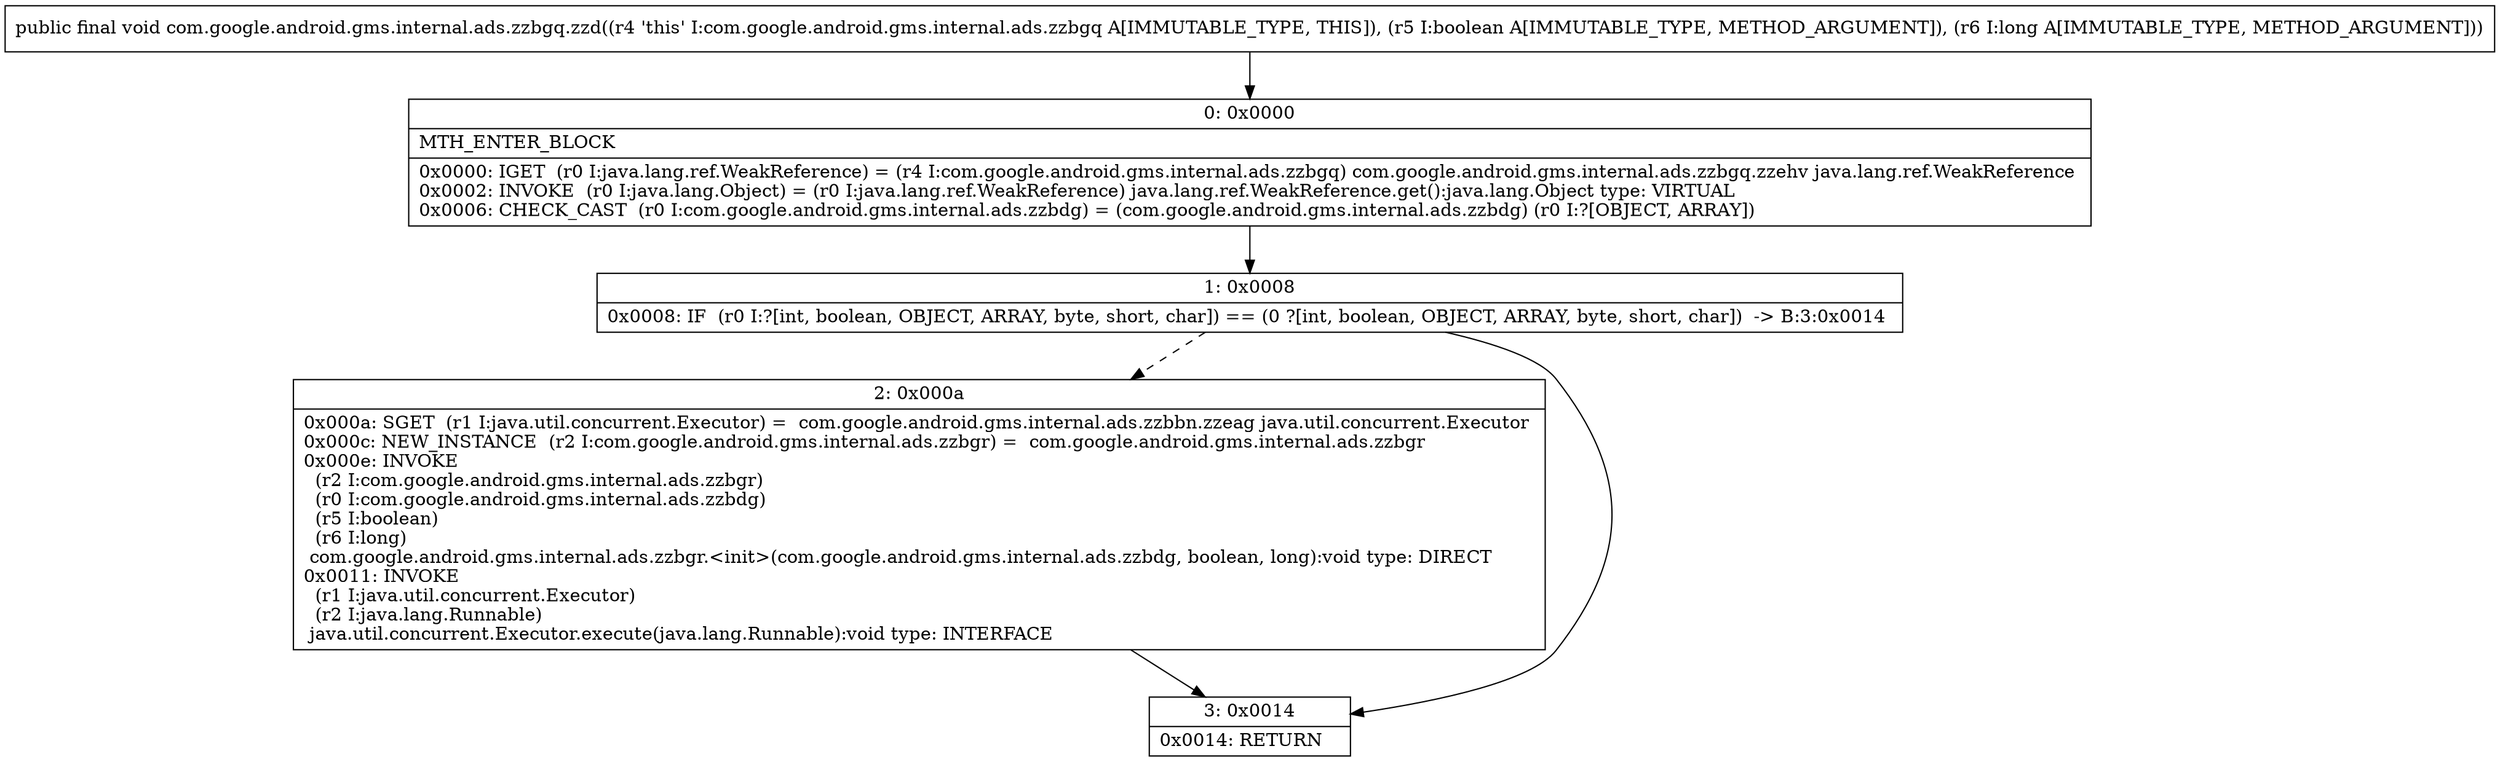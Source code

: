digraph "CFG forcom.google.android.gms.internal.ads.zzbgq.zzd(ZJ)V" {
Node_0 [shape=record,label="{0\:\ 0x0000|MTH_ENTER_BLOCK\l|0x0000: IGET  (r0 I:java.lang.ref.WeakReference) = (r4 I:com.google.android.gms.internal.ads.zzbgq) com.google.android.gms.internal.ads.zzbgq.zzehv java.lang.ref.WeakReference \l0x0002: INVOKE  (r0 I:java.lang.Object) = (r0 I:java.lang.ref.WeakReference) java.lang.ref.WeakReference.get():java.lang.Object type: VIRTUAL \l0x0006: CHECK_CAST  (r0 I:com.google.android.gms.internal.ads.zzbdg) = (com.google.android.gms.internal.ads.zzbdg) (r0 I:?[OBJECT, ARRAY]) \l}"];
Node_1 [shape=record,label="{1\:\ 0x0008|0x0008: IF  (r0 I:?[int, boolean, OBJECT, ARRAY, byte, short, char]) == (0 ?[int, boolean, OBJECT, ARRAY, byte, short, char])  \-\> B:3:0x0014 \l}"];
Node_2 [shape=record,label="{2\:\ 0x000a|0x000a: SGET  (r1 I:java.util.concurrent.Executor) =  com.google.android.gms.internal.ads.zzbbn.zzeag java.util.concurrent.Executor \l0x000c: NEW_INSTANCE  (r2 I:com.google.android.gms.internal.ads.zzbgr) =  com.google.android.gms.internal.ads.zzbgr \l0x000e: INVOKE  \l  (r2 I:com.google.android.gms.internal.ads.zzbgr)\l  (r0 I:com.google.android.gms.internal.ads.zzbdg)\l  (r5 I:boolean)\l  (r6 I:long)\l com.google.android.gms.internal.ads.zzbgr.\<init\>(com.google.android.gms.internal.ads.zzbdg, boolean, long):void type: DIRECT \l0x0011: INVOKE  \l  (r1 I:java.util.concurrent.Executor)\l  (r2 I:java.lang.Runnable)\l java.util.concurrent.Executor.execute(java.lang.Runnable):void type: INTERFACE \l}"];
Node_3 [shape=record,label="{3\:\ 0x0014|0x0014: RETURN   \l}"];
MethodNode[shape=record,label="{public final void com.google.android.gms.internal.ads.zzbgq.zzd((r4 'this' I:com.google.android.gms.internal.ads.zzbgq A[IMMUTABLE_TYPE, THIS]), (r5 I:boolean A[IMMUTABLE_TYPE, METHOD_ARGUMENT]), (r6 I:long A[IMMUTABLE_TYPE, METHOD_ARGUMENT])) }"];
MethodNode -> Node_0;
Node_0 -> Node_1;
Node_1 -> Node_2[style=dashed];
Node_1 -> Node_3;
Node_2 -> Node_3;
}

